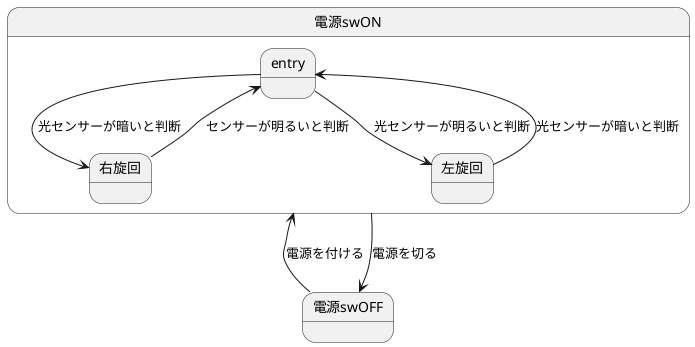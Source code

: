 @startuml ステートマシン図
state 電源swON{
    state entry
    state 右旋回
    state 左旋回
    entry -down-> 右旋回: 光センサーが暗いと判断
    entry <-up- 右旋回: センサーが明るいと判断
    entry -down-> 左旋回: 光センサーが明るいと判断
    entry <-up- 左旋回: 光センサーが暗いと判断
}
state 電源swOFF
電源swON <-- 電源swOFF: 電源を付ける
電源swON --> 電源swOFF: 電源を切る
@enduml